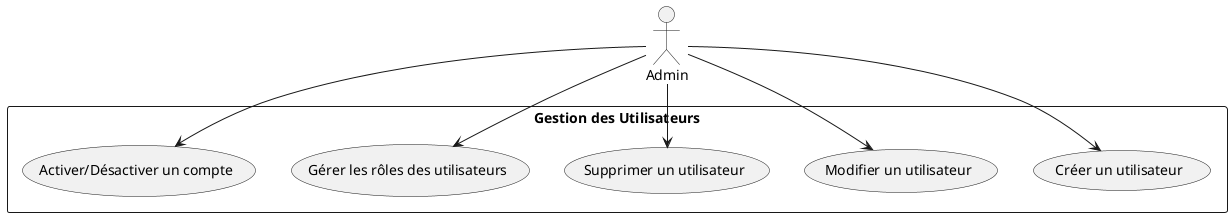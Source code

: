 @startuml
actor "Admin" as Admin

rectangle "Gestion des Utilisateurs" {
    Admin --> (Créer un utilisateur)
    Admin --> (Modifier un utilisateur)
    Admin --> (Supprimer un utilisateur)
    Admin --> (Gérer les rôles des utilisateurs)
    Admin --> (Activer/Désactiver un compte)
}

@enduml
